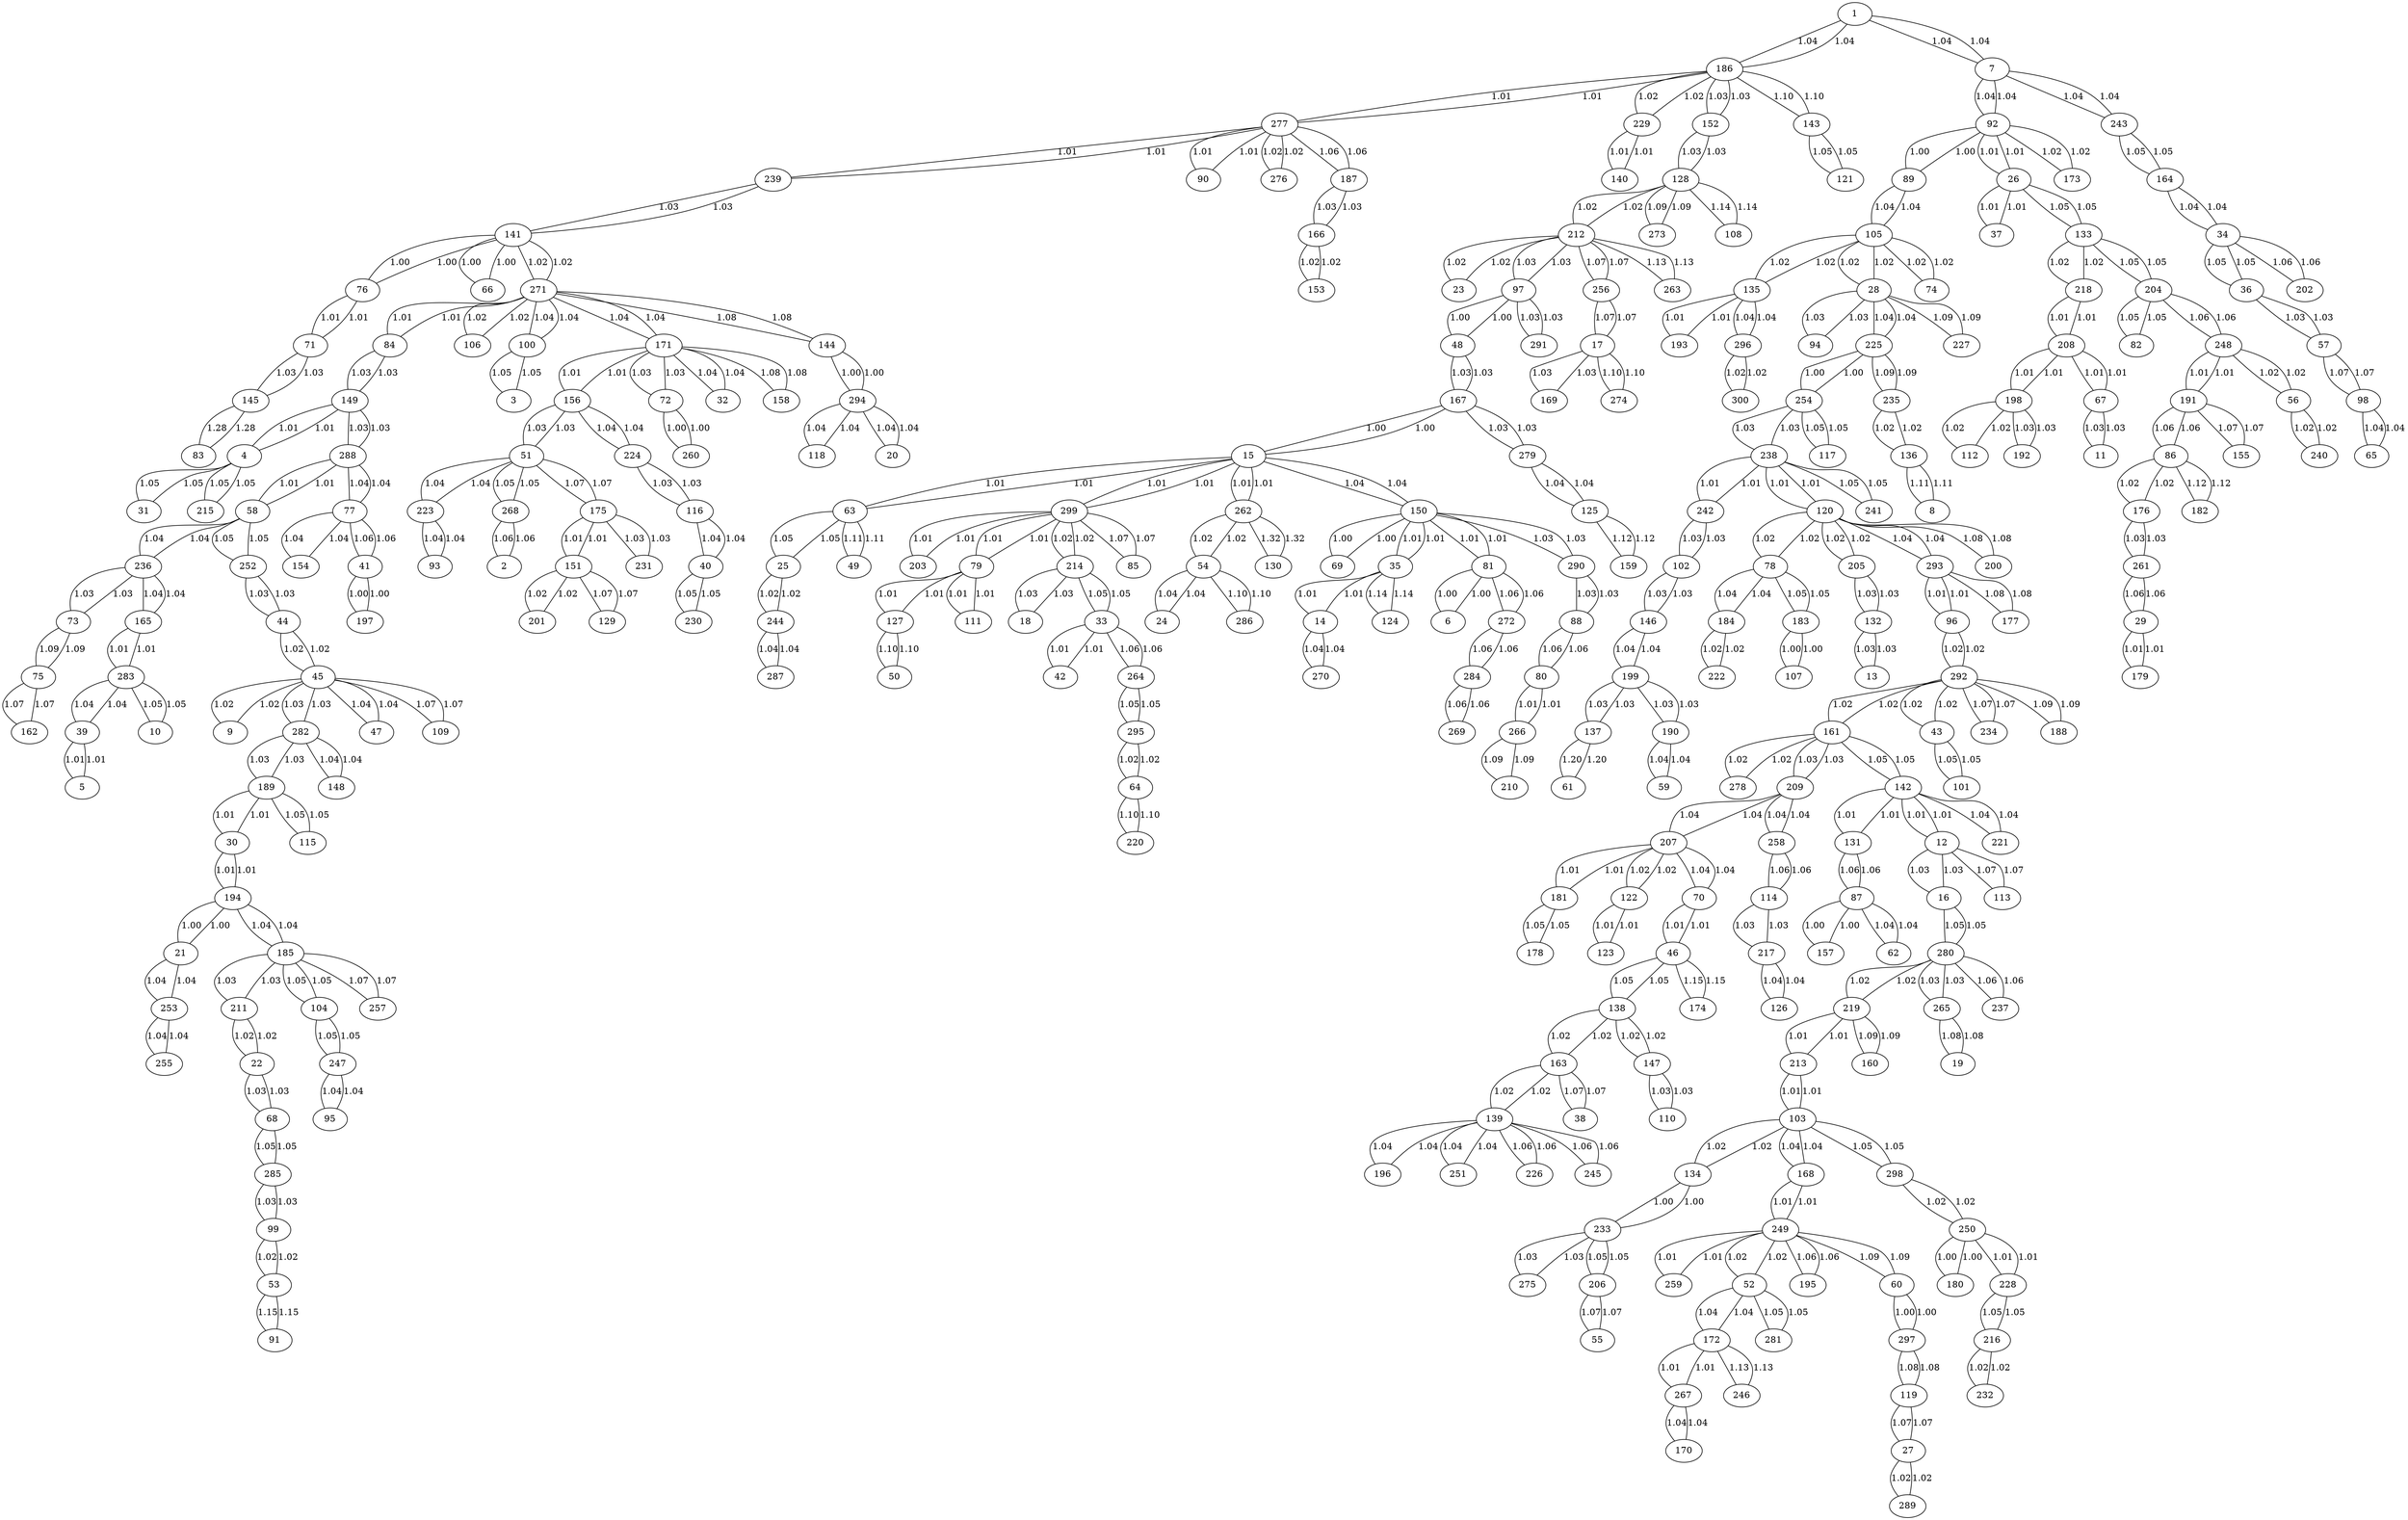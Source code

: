 graph sample {
1 -- 186 [label=1.04];
186 -- 1 [label=1.04];
186 -- 277 [label=1.01];
277 -- 186 [label=1.01];
277 -- 239 [label=1.01];
239 -- 277 [label=1.01];
277 -- 90 [label=1.01];
90 -- 277 [label=1.01];
277 -- 276 [label=1.02];
276 -- 277 [label=1.02];
186 -- 229 [label=1.02];
229 -- 186 [label=1.02];
229 -- 140 [label=1.01];
140 -- 229 [label=1.01];
186 -- 152 [label=1.03];
152 -- 186 [label=1.03];
239 -- 141 [label=1.03];
141 -- 239 [label=1.03];
141 -- 76 [label=1.00];
76 -- 141 [label=1.00];
141 -- 66 [label=1.00];
66 -- 141 [label=1.00];
76 -- 71 [label=1.01];
71 -- 76 [label=1.01];
141 -- 271 [label=1.02];
271 -- 141 [label=1.02];
271 -- 84 [label=1.01];
84 -- 271 [label=1.01];
271 -- 106 [label=1.02];
106 -- 271 [label=1.02];
71 -- 145 [label=1.03];
145 -- 71 [label=1.03];
84 -- 149 [label=1.03];
149 -- 84 [label=1.03];
149 -- 4 [label=1.01];
4 -- 149 [label=1.01];
149 -- 288 [label=1.03];
288 -- 149 [label=1.03];
288 -- 58 [label=1.01];
58 -- 288 [label=1.01];
152 -- 128 [label=1.03];
128 -- 152 [label=1.03];
128 -- 212 [label=1.02];
212 -- 128 [label=1.02];
212 -- 23 [label=1.02];
23 -- 212 [label=1.02];
212 -- 97 [label=1.03];
97 -- 212 [label=1.03];
97 -- 48 [label=1.00];
48 -- 97 [label=1.00];
97 -- 291 [label=1.03];
291 -- 97 [label=1.03];
48 -- 167 [label=1.03];
167 -- 48 [label=1.03];
167 -- 15 [label=1.00];
15 -- 167 [label=1.00];
15 -- 63 [label=1.01];
63 -- 15 [label=1.01];
15 -- 299 [label=1.01];
299 -- 15 [label=1.01];
15 -- 262 [label=1.01];
262 -- 15 [label=1.01];
299 -- 203 [label=1.01];
203 -- 299 [label=1.01];
299 -- 79 [label=1.01];
79 -- 299 [label=1.01];
79 -- 127 [label=1.01];
127 -- 79 [label=1.01];
79 -- 111 [label=1.01];
111 -- 79 [label=1.01];
262 -- 54 [label=1.02];
54 -- 262 [label=1.02];
299 -- 214 [label=1.02];
214 -- 299 [label=1.02];
214 -- 18 [label=1.03];
18 -- 214 [label=1.03];
167 -- 279 [label=1.03];
279 -- 167 [label=1.03];
271 -- 100 [label=1.04];
100 -- 271 [label=1.04];
15 -- 150 [label=1.04];
150 -- 15 [label=1.04];
150 -- 69 [label=1.00];
69 -- 150 [label=1.00];
150 -- 35 [label=1.01];
35 -- 150 [label=1.01];
35 -- 14 [label=1.01];
14 -- 35 [label=1.01];
150 -- 81 [label=1.01];
81 -- 150 [label=1.01];
81 -- 6 [label=1.00];
6 -- 81 [label=1.00];
150 -- 290 [label=1.03];
290 -- 150 [label=1.03];
290 -- 88 [label=1.03];
88 -- 290 [label=1.03];
14 -- 270 [label=1.04];
270 -- 14 [label=1.04];
288 -- 77 [label=1.04];
77 -- 288 [label=1.04];
77 -- 154 [label=1.04];
154 -- 77 [label=1.04];
54 -- 24 [label=1.04];
24 -- 54 [label=1.04];
271 -- 171 [label=1.04];
171 -- 271 [label=1.04];
171 -- 156 [label=1.01];
156 -- 171 [label=1.01];
156 -- 51 [label=1.03];
51 -- 156 [label=1.03];
171 -- 72 [label=1.03];
72 -- 171 [label=1.03];
72 -- 260 [label=1.00];
260 -- 72 [label=1.00];
51 -- 223 [label=1.04];
223 -- 51 [label=1.04];
171 -- 32 [label=1.04];
32 -- 171 [label=1.04];
223 -- 93 [label=1.04];
93 -- 223 [label=1.04];
1 -- 7 [label=1.04];
7 -- 1 [label=1.04];
7 -- 92 [label=1.04];
92 -- 7 [label=1.04];
92 -- 89 [label=1.00];
89 -- 92 [label=1.00];
92 -- 26 [label=1.01];
26 -- 92 [label=1.01];
26 -- 37 [label=1.01];
37 -- 26 [label=1.01];
92 -- 173 [label=1.02];
173 -- 92 [label=1.02];
7 -- 243 [label=1.04];
243 -- 7 [label=1.04];
58 -- 236 [label=1.04];
236 -- 58 [label=1.04];
236 -- 73 [label=1.03];
73 -- 236 [label=1.03];
236 -- 165 [label=1.04];
165 -- 236 [label=1.04];
165 -- 283 [label=1.01];
283 -- 165 [label=1.01];
283 -- 39 [label=1.04];
39 -- 283 [label=1.04];
39 -- 5 [label=1.01];
5 -- 39 [label=1.01];
156 -- 224 [label=1.04];
224 -- 156 [label=1.04];
224 -- 116 [label=1.03];
116 -- 224 [label=1.03];
89 -- 105 [label=1.04];
105 -- 89 [label=1.04];
105 -- 135 [label=1.02];
135 -- 105 [label=1.02];
135 -- 193 [label=1.01];
193 -- 135 [label=1.01];
105 -- 28 [label=1.02];
28 -- 105 [label=1.02];
105 -- 74 [label=1.02];
74 -- 105 [label=1.02];
28 -- 94 [label=1.03];
94 -- 28 [label=1.03];
28 -- 225 [label=1.04];
225 -- 28 [label=1.04];
225 -- 254 [label=1.00];
254 -- 225 [label=1.00];
254 -- 238 [label=1.03];
238 -- 254 [label=1.03];
238 -- 242 [label=1.01];
242 -- 238 [label=1.01];
238 -- 120 [label=1.01];
120 -- 238 [label=1.01];
120 -- 78 [label=1.02];
78 -- 120 [label=1.02];
120 -- 205 [label=1.02];
205 -- 120 [label=1.02];
242 -- 102 [label=1.03];
102 -- 242 [label=1.03];
102 -- 146 [label=1.03];
146 -- 102 [label=1.03];
205 -- 132 [label=1.03];
132 -- 205 [label=1.03];
132 -- 13 [label=1.03];
13 -- 132 [label=1.03];
120 -- 293 [label=1.04];
293 -- 120 [label=1.04];
293 -- 96 [label=1.01];
96 -- 293 [label=1.01];
96 -- 292 [label=1.02];
292 -- 96 [label=1.02];
292 -- 161 [label=1.02];
161 -- 292 [label=1.02];
292 -- 43 [label=1.02];
43 -- 292 [label=1.02];
161 -- 278 [label=1.02];
278 -- 161 [label=1.02];
161 -- 209 [label=1.03];
209 -- 161 [label=1.03];
209 -- 207 [label=1.04];
207 -- 209 [label=1.04];
207 -- 181 [label=1.01];
181 -- 207 [label=1.01];
207 -- 122 [label=1.02];
122 -- 207 [label=1.02];
122 -- 123 [label=1.01];
123 -- 122 [label=1.01];
78 -- 184 [label=1.04];
184 -- 78 [label=1.04];
184 -- 222 [label=1.02];
222 -- 184 [label=1.02];
135 -- 296 [label=1.04];
296 -- 135 [label=1.04];
296 -- 300 [label=1.02];
300 -- 296 [label=1.02];
279 -- 125 [label=1.04];
125 -- 279 [label=1.04];
207 -- 70 [label=1.04];
70 -- 207 [label=1.04];
70 -- 46 [label=1.01];
46 -- 70 [label=1.01];
146 -- 199 [label=1.04];
199 -- 146 [label=1.04];
199 -- 137 [label=1.03];
137 -- 199 [label=1.03];
199 -- 190 [label=1.03];
190 -- 199 [label=1.03];
190 -- 59 [label=1.04];
59 -- 190 [label=1.04];
209 -- 258 [label=1.04];
258 -- 209 [label=1.04];
116 -- 40 [label=1.04];
40 -- 116 [label=1.04];
243 -- 164 [label=1.05];
164 -- 243 [label=1.05];
164 -- 34 [label=1.04];
34 -- 164 [label=1.04];
34 -- 36 [label=1.05];
36 -- 34 [label=1.05];
36 -- 57 [label=1.03];
57 -- 36 [label=1.03];
46 -- 138 [label=1.05];
138 -- 46 [label=1.05];
138 -- 163 [label=1.02];
163 -- 138 [label=1.02];
138 -- 147 [label=1.02];
147 -- 138 [label=1.02];
163 -- 139 [label=1.02];
139 -- 163 [label=1.02];
147 -- 110 [label=1.03];
110 -- 147 [label=1.03];
139 -- 196 [label=1.04];
196 -- 139 [label=1.04];
139 -- 251 [label=1.04];
251 -- 139 [label=1.04];
283 -- 10 [label=1.05];
10 -- 283 [label=1.05];
161 -- 142 [label=1.05];
142 -- 161 [label=1.05];
142 -- 131 [label=1.01];
131 -- 142 [label=1.01];
142 -- 12 [label=1.01];
12 -- 142 [label=1.01];
12 -- 16 [label=1.03];
16 -- 12 [label=1.03];
142 -- 221 [label=1.04];
221 -- 142 [label=1.04];
78 -- 183 [label=1.05];
183 -- 78 [label=1.05];
183 -- 107 [label=1.00];
107 -- 183 [label=1.00];
26 -- 133 [label=1.05];
133 -- 26 [label=1.05];
133 -- 218 [label=1.02];
218 -- 133 [label=1.02];
218 -- 208 [label=1.01];
208 -- 218 [label=1.01];
208 -- 198 [label=1.01];
198 -- 208 [label=1.01];
208 -- 67 [label=1.01];
67 -- 208 [label=1.01];
198 -- 112 [label=1.02];
112 -- 198 [label=1.02];
67 -- 11 [label=1.03];
11 -- 67 [label=1.03];
198 -- 192 [label=1.03];
192 -- 198 [label=1.03];
58 -- 252 [label=1.05];
252 -- 58 [label=1.05];
252 -- 44 [label=1.03];
44 -- 252 [label=1.03];
44 -- 45 [label=1.02];
45 -- 44 [label=1.02];
45 -- 9 [label=1.02];
9 -- 45 [label=1.02];
45 -- 282 [label=1.03];
282 -- 45 [label=1.03];
282 -- 189 [label=1.03];
189 -- 282 [label=1.03];
189 -- 30 [label=1.01];
30 -- 189 [label=1.01];
30 -- 194 [label=1.01];
194 -- 30 [label=1.01];
194 -- 21 [label=1.00];
21 -- 194 [label=1.00];
194 -- 185 [label=1.04];
185 -- 194 [label=1.04];
185 -- 211 [label=1.03];
211 -- 185 [label=1.03];
211 -- 22 [label=1.02];
22 -- 211 [label=1.02];
22 -- 68 [label=1.03];
68 -- 22 [label=1.03];
21 -- 253 [label=1.04];
253 -- 21 [label=1.04];
253 -- 255 [label=1.04];
255 -- 253 [label=1.04];
282 -- 148 [label=1.04];
148 -- 282 [label=1.04];
45 -- 47 [label=1.04];
47 -- 45 [label=1.04];
185 -- 104 [label=1.05];
104 -- 185 [label=1.05];
189 -- 115 [label=1.05];
115 -- 189 [label=1.05];
4 -- 31 [label=1.05];
31 -- 4 [label=1.05];
100 -- 3 [label=1.05];
3 -- 100 [label=1.05];
133 -- 204 [label=1.05];
204 -- 133 [label=1.05];
204 -- 82 [label=1.05];
82 -- 204 [label=1.05];
43 -- 101 [label=1.05];
101 -- 43 [label=1.05];
254 -- 117 [label=1.05];
117 -- 254 [label=1.05];
16 -- 280 [label=1.05];
280 -- 16 [label=1.05];
280 -- 219 [label=1.02];
219 -- 280 [label=1.02];
219 -- 213 [label=1.01];
213 -- 219 [label=1.01];
213 -- 103 [label=1.01];
103 -- 213 [label=1.01];
103 -- 134 [label=1.02];
134 -- 103 [label=1.02];
134 -- 233 [label=1.00];
233 -- 134 [label=1.00];
233 -- 275 [label=1.03];
275 -- 233 [label=1.03];
280 -- 265 [label=1.03];
265 -- 280 [label=1.03];
103 -- 168 [label=1.04];
168 -- 103 [label=1.04];
168 -- 249 [label=1.01];
249 -- 168 [label=1.01];
249 -- 259 [label=1.01];
259 -- 249 [label=1.01];
249 -- 52 [label=1.02];
52 -- 249 [label=1.02];
52 -- 172 [label=1.04];
172 -- 52 [label=1.04];
172 -- 267 [label=1.01];
267 -- 172 [label=1.01];
267 -- 170 [label=1.04];
170 -- 267 [label=1.04];
233 -- 206 [label=1.05];
206 -- 233 [label=1.05];
52 -- 281 [label=1.05];
281 -- 52 [label=1.05];
40 -- 230 [label=1.05];
230 -- 40 [label=1.05];
68 -- 285 [label=1.05];
285 -- 68 [label=1.05];
285 -- 99 [label=1.03];
99 -- 285 [label=1.03];
99 -- 53 [label=1.02];
53 -- 99 [label=1.02];
51 -- 268 [label=1.05];
268 -- 51 [label=1.05];
104 -- 247 [label=1.05];
247 -- 104 [label=1.05];
247 -- 95 [label=1.04];
95 -- 247 [label=1.04];
238 -- 241 [label=1.05];
241 -- 238 [label=1.05];
63 -- 25 [label=1.05];
25 -- 63 [label=1.05];
25 -- 244 [label=1.02];
244 -- 25 [label=1.02];
244 -- 287 [label=1.04];
287 -- 244 [label=1.04];
4 -- 215 [label=1.05];
215 -- 4 [label=1.05];
214 -- 33 [label=1.05];
33 -- 214 [label=1.05];
33 -- 42 [label=1.01];
42 -- 33 [label=1.01];
103 -- 298 [label=1.05];
298 -- 103 [label=1.05];
298 -- 250 [label=1.02];
250 -- 298 [label=1.02];
250 -- 180 [label=1.00];
180 -- 250 [label=1.00];
250 -- 228 [label=1.01];
228 -- 250 [label=1.01];
228 -- 216 [label=1.05];
216 -- 228 [label=1.05];
216 -- 232 [label=1.02];
232 -- 216 [label=1.02];
181 -- 178 [label=1.05];
178 -- 181 [label=1.05];
249 -- 195 [label=1.06];
195 -- 249 [label=1.06];
139 -- 226 [label=1.06];
226 -- 139 [label=1.06];
204 -- 248 [label=1.06];
248 -- 204 [label=1.06];
248 -- 191 [label=1.01];
191 -- 248 [label=1.01];
248 -- 56 [label=1.02];
56 -- 248 [label=1.02];
56 -- 240 [label=1.02];
240 -- 56 [label=1.02];
191 -- 86 [label=1.06];
86 -- 191 [label=1.06];
86 -- 176 [label=1.02];
176 -- 86 [label=1.02];
176 -- 261 [label=1.03];
261 -- 176 [label=1.03];
268 -- 2 [label=1.06];
2 -- 268 [label=1.06];
277 -- 187 [label=1.06];
187 -- 277 [label=1.06];
187 -- 166 [label=1.03];
166 -- 187 [label=1.03];
166 -- 153 [label=1.02];
153 -- 166 [label=1.02];
34 -- 202 [label=1.06];
202 -- 34 [label=1.06];
139 -- 245 [label=1.06];
245 -- 139 [label=1.06];
33 -- 264 [label=1.06];
264 -- 33 [label=1.06];
264 -- 295 [label=1.05];
295 -- 264 [label=1.05];
295 -- 64 [label=1.02];
64 -- 295 [label=1.02];
131 -- 87 [label=1.06];
87 -- 131 [label=1.06];
87 -- 157 [label=1.00];
157 -- 87 [label=1.00];
87 -- 62 [label=1.04];
62 -- 87 [label=1.04];
77 -- 41 [label=1.06];
41 -- 77 [label=1.06];
41 -- 197 [label=1.00];
197 -- 41 [label=1.00];
88 -- 80 [label=1.06];
80 -- 88 [label=1.06];
80 -- 266 [label=1.01];
266 -- 80 [label=1.01];
81 -- 272 [label=1.06];
272 -- 81 [label=1.06];
272 -- 284 [label=1.06];
284 -- 272 [label=1.06];
284 -- 269 [label=1.06];
269 -- 284 [label=1.06];
258 -- 114 [label=1.06];
114 -- 258 [label=1.06];
114 -- 217 [label=1.03];
217 -- 114 [label=1.03];
217 -- 126 [label=1.04];
126 -- 217 [label=1.04];
280 -- 237 [label=1.06];
237 -- 280 [label=1.06];
261 -- 29 [label=1.06];
29 -- 261 [label=1.06];
29 -- 179 [label=1.01];
179 -- 29 [label=1.01];
12 -- 113 [label=1.07];
113 -- 12 [label=1.07];
45 -- 109 [label=1.07];
109 -- 45 [label=1.07];
51 -- 175 [label=1.07];
175 -- 51 [label=1.07];
175 -- 151 [label=1.01];
151 -- 175 [label=1.01];
151 -- 201 [label=1.02];
201 -- 151 [label=1.02];
175 -- 231 [label=1.03];
231 -- 175 [label=1.03];
151 -- 129 [label=1.07];
129 -- 151 [label=1.07];
163 -- 38 [label=1.07];
38 -- 163 [label=1.07];
185 -- 257 [label=1.07];
257 -- 185 [label=1.07];
292 -- 234 [label=1.07];
234 -- 292 [label=1.07];
191 -- 155 [label=1.07];
155 -- 191 [label=1.07];
299 -- 85 [label=1.07];
85 -- 299 [label=1.07];
206 -- 55 [label=1.07];
55 -- 206 [label=1.07];
57 -- 98 [label=1.07];
98 -- 57 [label=1.07];
98 -- 65 [label=1.04];
65 -- 98 [label=1.04];
212 -- 256 [label=1.07];
256 -- 212 [label=1.07];
256 -- 17 [label=1.07];
17 -- 256 [label=1.07];
17 -- 169 [label=1.03];
169 -- 17 [label=1.03];
171 -- 158 [label=1.08];
158 -- 171 [label=1.08];
265 -- 19 [label=1.08];
19 -- 265 [label=1.08];
271 -- 144 [label=1.08];
144 -- 271 [label=1.08];
144 -- 294 [label=1.00];
294 -- 144 [label=1.00];
294 -- 118 [label=1.04];
118 -- 294 [label=1.04];
294 -- 20 [label=1.04];
20 -- 294 [label=1.04];
293 -- 177 [label=1.08];
177 -- 293 [label=1.08];
120 -- 200 [label=1.08];
200 -- 120 [label=1.08];
266 -- 210 [label=1.09];
210 -- 266 [label=1.09];
73 -- 75 [label=1.09];
75 -- 73 [label=1.09];
75 -- 162 [label=1.07];
162 -- 75 [label=1.07];
292 -- 188 [label=1.09];
188 -- 292 [label=1.09];
225 -- 235 [label=1.09];
235 -- 225 [label=1.09];
235 -- 136 [label=1.02];
136 -- 235 [label=1.02];
249 -- 60 [label=1.09];
60 -- 249 [label=1.09];
60 -- 297 [label=1.00];
297 -- 60 [label=1.00];
297 -- 119 [label=1.08];
119 -- 297 [label=1.08];
119 -- 27 [label=1.07];
27 -- 119 [label=1.07];
27 -- 289 [label=1.02];
289 -- 27 [label=1.02];
219 -- 160 [label=1.09];
160 -- 219 [label=1.09];
28 -- 227 [label=1.09];
227 -- 28 [label=1.09];
128 -- 273 [label=1.09];
273 -- 128 [label=1.09];
127 -- 50 [label=1.10];
50 -- 127 [label=1.10];
17 -- 274 [label=1.10];
274 -- 17 [label=1.10];
64 -- 220 [label=1.10];
220 -- 64 [label=1.10];
186 -- 143 [label=1.10];
143 -- 186 [label=1.10];
143 -- 121 [label=1.05];
121 -- 143 [label=1.05];
54 -- 286 [label=1.10];
286 -- 54 [label=1.10];
63 -- 49 [label=1.11];
49 -- 63 [label=1.11];
136 -- 8 [label=1.11];
8 -- 136 [label=1.11];
86 -- 182 [label=1.12];
182 -- 86 [label=1.12];
125 -- 159 [label=1.12];
159 -- 125 [label=1.12];
172 -- 246 [label=1.13];
246 -- 172 [label=1.13];
212 -- 263 [label=1.13];
263 -- 212 [label=1.13];
128 -- 108 [label=1.14];
108 -- 128 [label=1.14];
35 -- 124 [label=1.14];
124 -- 35 [label=1.14];
53 -- 91 [label=1.15];
91 -- 53 [label=1.15];
46 -- 174 [label=1.15];
174 -- 46 [label=1.15];
137 -- 61 [label=1.20];
61 -- 137 [label=1.20];
145 -- 83 [label=1.28];
83 -- 145 [label=1.28];
262 -- 130 [label=1.32];
130 -- 262 [label=1.32];
}